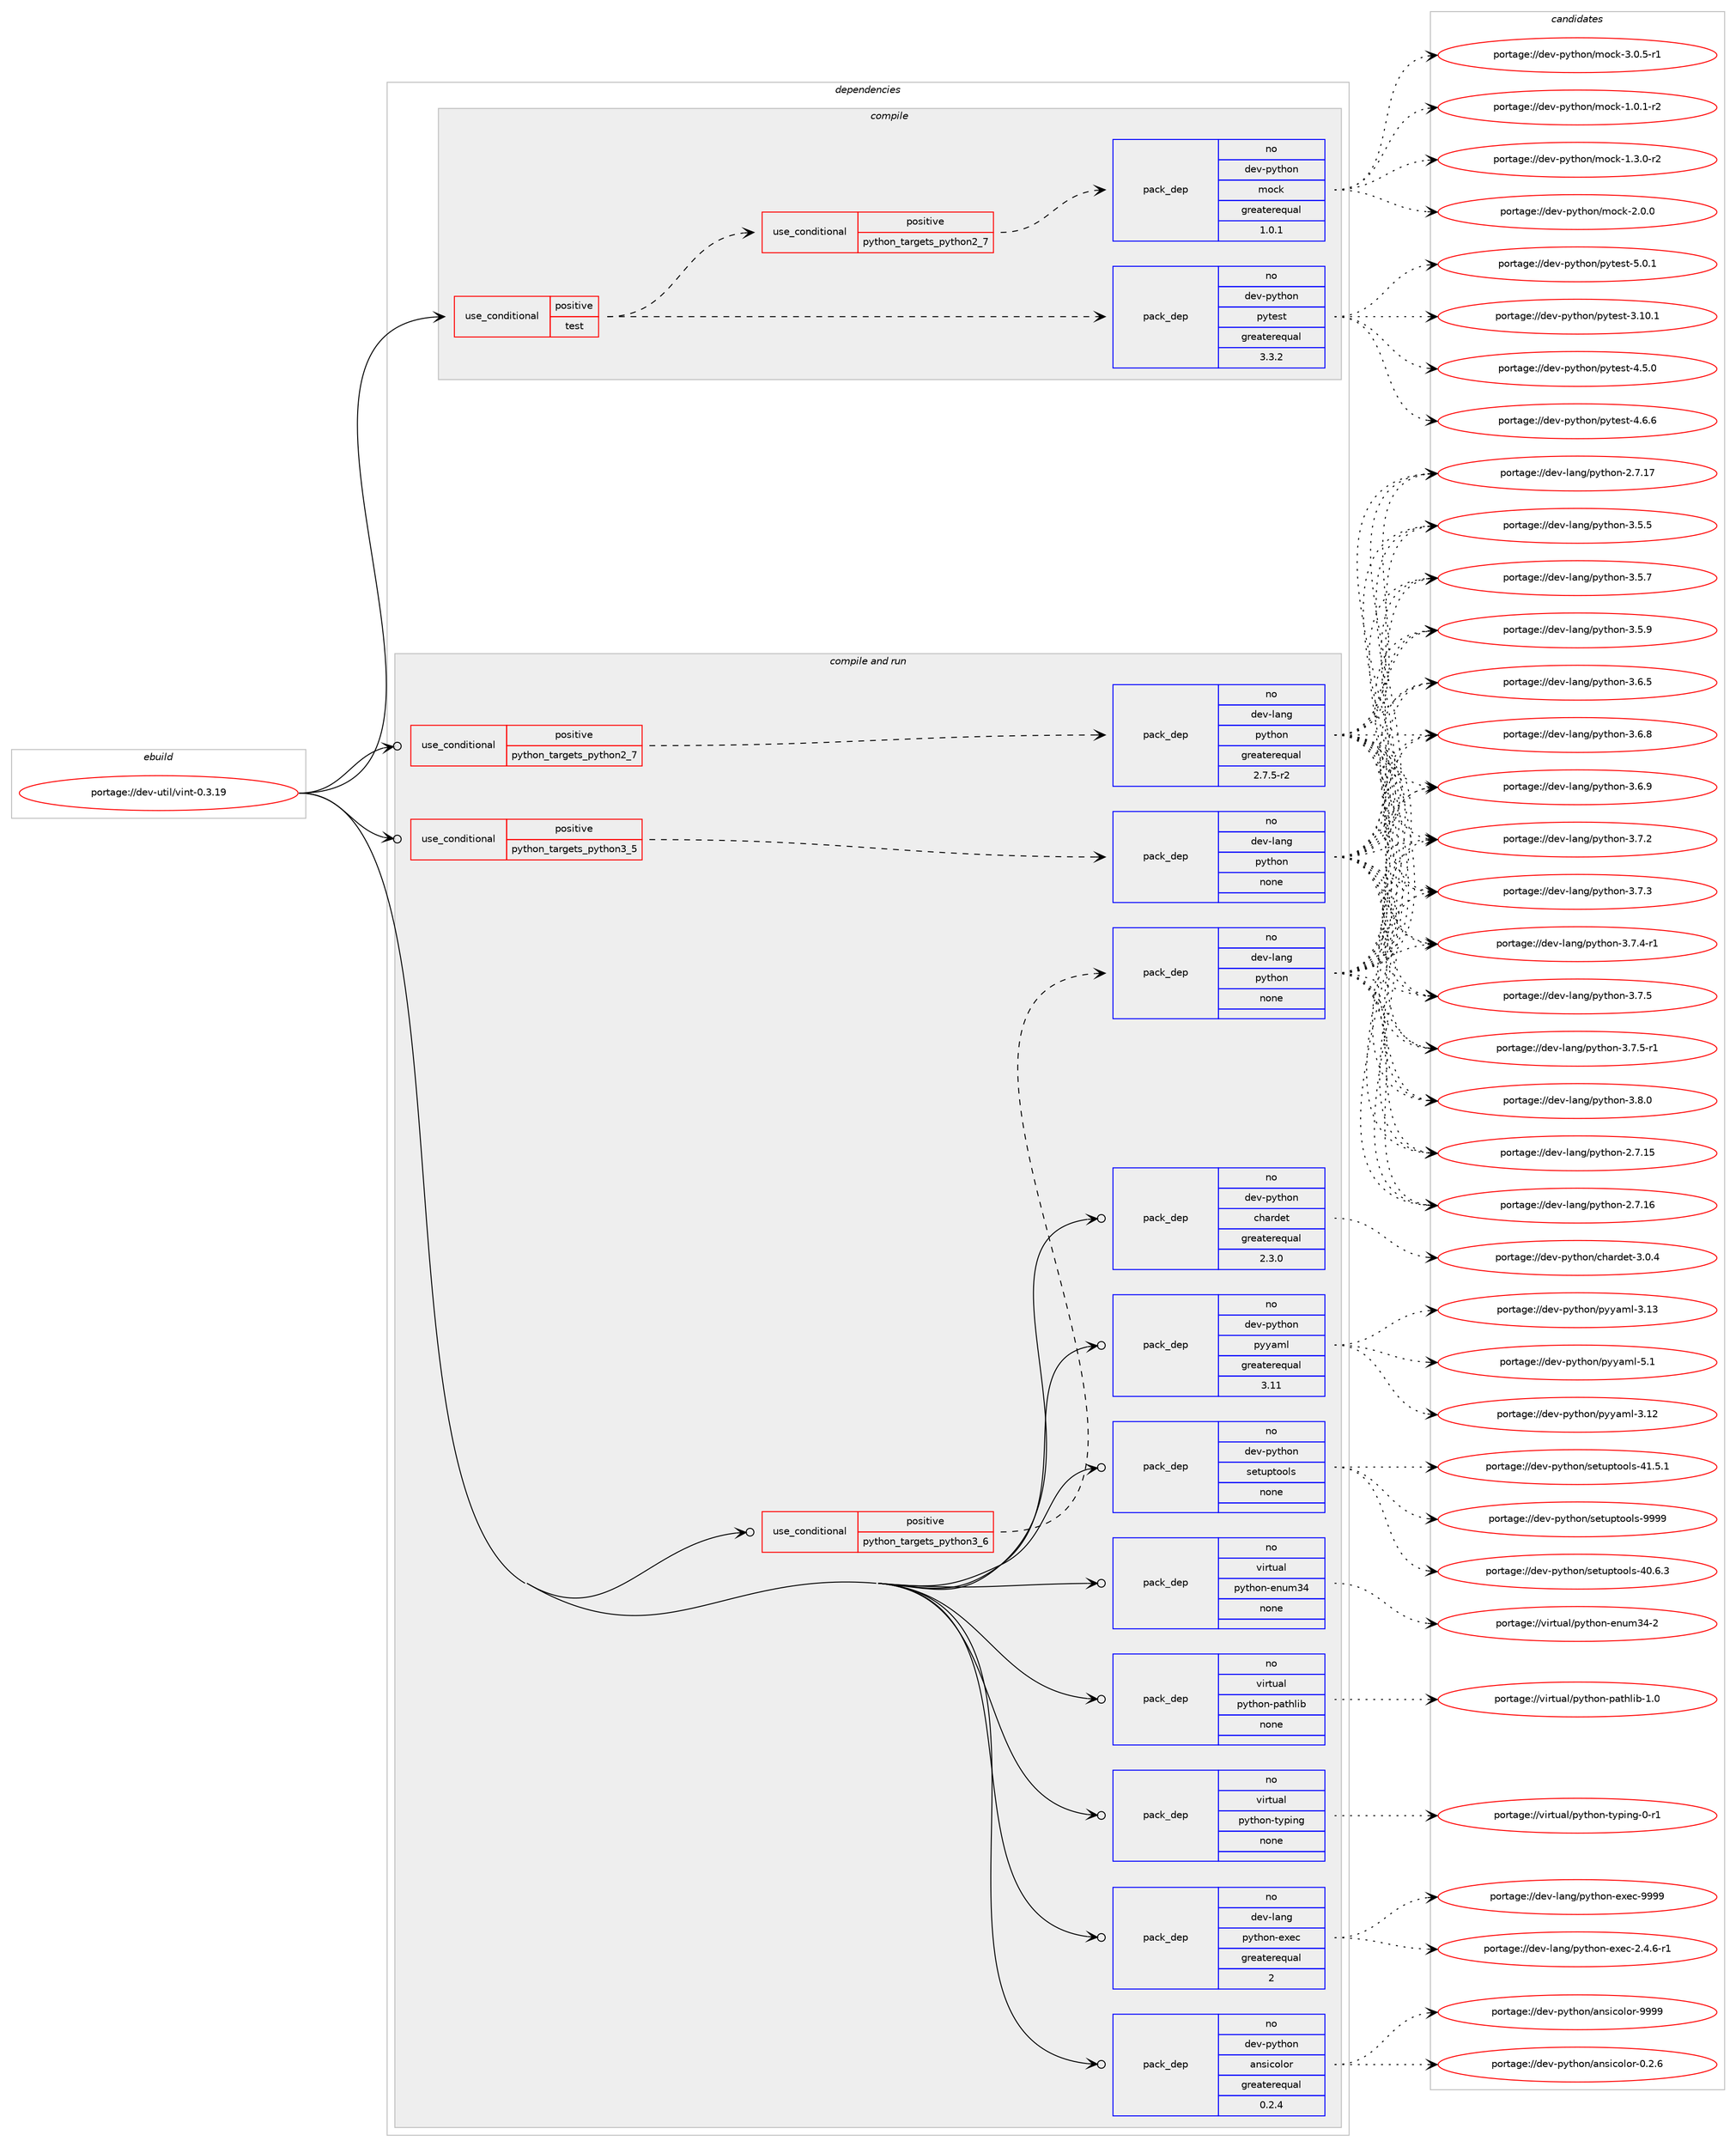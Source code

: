 digraph prolog {

# *************
# Graph options
# *************

newrank=true;
concentrate=true;
compound=true;
graph [rankdir=LR,fontname=Helvetica,fontsize=10,ranksep=1.5];#, ranksep=2.5, nodesep=0.2];
edge  [arrowhead=vee];
node  [fontname=Helvetica,fontsize=10];

# **********
# The ebuild
# **********

subgraph cluster_leftcol {
color=gray;
rank=same;
label=<<i>ebuild</i>>;
id [label="portage://dev-util/vint-0.3.19", color=red, width=4, href="../dev-util/vint-0.3.19.svg"];
}

# ****************
# The dependencies
# ****************

subgraph cluster_midcol {
color=gray;
label=<<i>dependencies</i>>;
subgraph cluster_compile {
fillcolor="#eeeeee";
style=filled;
label=<<i>compile</i>>;
subgraph cond72052 {
dependency266216 [label=<<TABLE BORDER="0" CELLBORDER="1" CELLSPACING="0" CELLPADDING="4"><TR><TD ROWSPAN="3" CELLPADDING="10">use_conditional</TD></TR><TR><TD>positive</TD></TR><TR><TD>test</TD></TR></TABLE>>, shape=none, color=red];
subgraph pack190427 {
dependency266217 [label=<<TABLE BORDER="0" CELLBORDER="1" CELLSPACING="0" CELLPADDING="4" WIDTH="220"><TR><TD ROWSPAN="6" CELLPADDING="30">pack_dep</TD></TR><TR><TD WIDTH="110">no</TD></TR><TR><TD>dev-python</TD></TR><TR><TD>pytest</TD></TR><TR><TD>greaterequal</TD></TR><TR><TD>3.3.2</TD></TR></TABLE>>, shape=none, color=blue];
}
dependency266216:e -> dependency266217:w [weight=20,style="dashed",arrowhead="vee"];
subgraph cond72053 {
dependency266218 [label=<<TABLE BORDER="0" CELLBORDER="1" CELLSPACING="0" CELLPADDING="4"><TR><TD ROWSPAN="3" CELLPADDING="10">use_conditional</TD></TR><TR><TD>positive</TD></TR><TR><TD>python_targets_python2_7</TD></TR></TABLE>>, shape=none, color=red];
subgraph pack190428 {
dependency266219 [label=<<TABLE BORDER="0" CELLBORDER="1" CELLSPACING="0" CELLPADDING="4" WIDTH="220"><TR><TD ROWSPAN="6" CELLPADDING="30">pack_dep</TD></TR><TR><TD WIDTH="110">no</TD></TR><TR><TD>dev-python</TD></TR><TR><TD>mock</TD></TR><TR><TD>greaterequal</TD></TR><TR><TD>1.0.1</TD></TR></TABLE>>, shape=none, color=blue];
}
dependency266218:e -> dependency266219:w [weight=20,style="dashed",arrowhead="vee"];
}
dependency266216:e -> dependency266218:w [weight=20,style="dashed",arrowhead="vee"];
}
id:e -> dependency266216:w [weight=20,style="solid",arrowhead="vee"];
}
subgraph cluster_compileandrun {
fillcolor="#eeeeee";
style=filled;
label=<<i>compile and run</i>>;
subgraph cond72054 {
dependency266220 [label=<<TABLE BORDER="0" CELLBORDER="1" CELLSPACING="0" CELLPADDING="4"><TR><TD ROWSPAN="3" CELLPADDING="10">use_conditional</TD></TR><TR><TD>positive</TD></TR><TR><TD>python_targets_python2_7</TD></TR></TABLE>>, shape=none, color=red];
subgraph pack190429 {
dependency266221 [label=<<TABLE BORDER="0" CELLBORDER="1" CELLSPACING="0" CELLPADDING="4" WIDTH="220"><TR><TD ROWSPAN="6" CELLPADDING="30">pack_dep</TD></TR><TR><TD WIDTH="110">no</TD></TR><TR><TD>dev-lang</TD></TR><TR><TD>python</TD></TR><TR><TD>greaterequal</TD></TR><TR><TD>2.7.5-r2</TD></TR></TABLE>>, shape=none, color=blue];
}
dependency266220:e -> dependency266221:w [weight=20,style="dashed",arrowhead="vee"];
}
id:e -> dependency266220:w [weight=20,style="solid",arrowhead="odotvee"];
subgraph cond72055 {
dependency266222 [label=<<TABLE BORDER="0" CELLBORDER="1" CELLSPACING="0" CELLPADDING="4"><TR><TD ROWSPAN="3" CELLPADDING="10">use_conditional</TD></TR><TR><TD>positive</TD></TR><TR><TD>python_targets_python3_5</TD></TR></TABLE>>, shape=none, color=red];
subgraph pack190430 {
dependency266223 [label=<<TABLE BORDER="0" CELLBORDER="1" CELLSPACING="0" CELLPADDING="4" WIDTH="220"><TR><TD ROWSPAN="6" CELLPADDING="30">pack_dep</TD></TR><TR><TD WIDTH="110">no</TD></TR><TR><TD>dev-lang</TD></TR><TR><TD>python</TD></TR><TR><TD>none</TD></TR><TR><TD></TD></TR></TABLE>>, shape=none, color=blue];
}
dependency266222:e -> dependency266223:w [weight=20,style="dashed",arrowhead="vee"];
}
id:e -> dependency266222:w [weight=20,style="solid",arrowhead="odotvee"];
subgraph cond72056 {
dependency266224 [label=<<TABLE BORDER="0" CELLBORDER="1" CELLSPACING="0" CELLPADDING="4"><TR><TD ROWSPAN="3" CELLPADDING="10">use_conditional</TD></TR><TR><TD>positive</TD></TR><TR><TD>python_targets_python3_6</TD></TR></TABLE>>, shape=none, color=red];
subgraph pack190431 {
dependency266225 [label=<<TABLE BORDER="0" CELLBORDER="1" CELLSPACING="0" CELLPADDING="4" WIDTH="220"><TR><TD ROWSPAN="6" CELLPADDING="30">pack_dep</TD></TR><TR><TD WIDTH="110">no</TD></TR><TR><TD>dev-lang</TD></TR><TR><TD>python</TD></TR><TR><TD>none</TD></TR><TR><TD></TD></TR></TABLE>>, shape=none, color=blue];
}
dependency266224:e -> dependency266225:w [weight=20,style="dashed",arrowhead="vee"];
}
id:e -> dependency266224:w [weight=20,style="solid",arrowhead="odotvee"];
subgraph pack190432 {
dependency266226 [label=<<TABLE BORDER="0" CELLBORDER="1" CELLSPACING="0" CELLPADDING="4" WIDTH="220"><TR><TD ROWSPAN="6" CELLPADDING="30">pack_dep</TD></TR><TR><TD WIDTH="110">no</TD></TR><TR><TD>dev-lang</TD></TR><TR><TD>python-exec</TD></TR><TR><TD>greaterequal</TD></TR><TR><TD>2</TD></TR></TABLE>>, shape=none, color=blue];
}
id:e -> dependency266226:w [weight=20,style="solid",arrowhead="odotvee"];
subgraph pack190433 {
dependency266227 [label=<<TABLE BORDER="0" CELLBORDER="1" CELLSPACING="0" CELLPADDING="4" WIDTH="220"><TR><TD ROWSPAN="6" CELLPADDING="30">pack_dep</TD></TR><TR><TD WIDTH="110">no</TD></TR><TR><TD>dev-python</TD></TR><TR><TD>ansicolor</TD></TR><TR><TD>greaterequal</TD></TR><TR><TD>0.2.4</TD></TR></TABLE>>, shape=none, color=blue];
}
id:e -> dependency266227:w [weight=20,style="solid",arrowhead="odotvee"];
subgraph pack190434 {
dependency266228 [label=<<TABLE BORDER="0" CELLBORDER="1" CELLSPACING="0" CELLPADDING="4" WIDTH="220"><TR><TD ROWSPAN="6" CELLPADDING="30">pack_dep</TD></TR><TR><TD WIDTH="110">no</TD></TR><TR><TD>dev-python</TD></TR><TR><TD>chardet</TD></TR><TR><TD>greaterequal</TD></TR><TR><TD>2.3.0</TD></TR></TABLE>>, shape=none, color=blue];
}
id:e -> dependency266228:w [weight=20,style="solid",arrowhead="odotvee"];
subgraph pack190435 {
dependency266229 [label=<<TABLE BORDER="0" CELLBORDER="1" CELLSPACING="0" CELLPADDING="4" WIDTH="220"><TR><TD ROWSPAN="6" CELLPADDING="30">pack_dep</TD></TR><TR><TD WIDTH="110">no</TD></TR><TR><TD>dev-python</TD></TR><TR><TD>pyyaml</TD></TR><TR><TD>greaterequal</TD></TR><TR><TD>3.11</TD></TR></TABLE>>, shape=none, color=blue];
}
id:e -> dependency266229:w [weight=20,style="solid",arrowhead="odotvee"];
subgraph pack190436 {
dependency266230 [label=<<TABLE BORDER="0" CELLBORDER="1" CELLSPACING="0" CELLPADDING="4" WIDTH="220"><TR><TD ROWSPAN="6" CELLPADDING="30">pack_dep</TD></TR><TR><TD WIDTH="110">no</TD></TR><TR><TD>dev-python</TD></TR><TR><TD>setuptools</TD></TR><TR><TD>none</TD></TR><TR><TD></TD></TR></TABLE>>, shape=none, color=blue];
}
id:e -> dependency266230:w [weight=20,style="solid",arrowhead="odotvee"];
subgraph pack190437 {
dependency266231 [label=<<TABLE BORDER="0" CELLBORDER="1" CELLSPACING="0" CELLPADDING="4" WIDTH="220"><TR><TD ROWSPAN="6" CELLPADDING="30">pack_dep</TD></TR><TR><TD WIDTH="110">no</TD></TR><TR><TD>virtual</TD></TR><TR><TD>python-enum34</TD></TR><TR><TD>none</TD></TR><TR><TD></TD></TR></TABLE>>, shape=none, color=blue];
}
id:e -> dependency266231:w [weight=20,style="solid",arrowhead="odotvee"];
subgraph pack190438 {
dependency266232 [label=<<TABLE BORDER="0" CELLBORDER="1" CELLSPACING="0" CELLPADDING="4" WIDTH="220"><TR><TD ROWSPAN="6" CELLPADDING="30">pack_dep</TD></TR><TR><TD WIDTH="110">no</TD></TR><TR><TD>virtual</TD></TR><TR><TD>python-pathlib</TD></TR><TR><TD>none</TD></TR><TR><TD></TD></TR></TABLE>>, shape=none, color=blue];
}
id:e -> dependency266232:w [weight=20,style="solid",arrowhead="odotvee"];
subgraph pack190439 {
dependency266233 [label=<<TABLE BORDER="0" CELLBORDER="1" CELLSPACING="0" CELLPADDING="4" WIDTH="220"><TR><TD ROWSPAN="6" CELLPADDING="30">pack_dep</TD></TR><TR><TD WIDTH="110">no</TD></TR><TR><TD>virtual</TD></TR><TR><TD>python-typing</TD></TR><TR><TD>none</TD></TR><TR><TD></TD></TR></TABLE>>, shape=none, color=blue];
}
id:e -> dependency266233:w [weight=20,style="solid",arrowhead="odotvee"];
}
subgraph cluster_run {
fillcolor="#eeeeee";
style=filled;
label=<<i>run</i>>;
}
}

# **************
# The candidates
# **************

subgraph cluster_choices {
rank=same;
color=gray;
label=<<i>candidates</i>>;

subgraph choice190427 {
color=black;
nodesep=1;
choiceportage100101118451121211161041111104711212111610111511645514649484649 [label="portage://dev-python/pytest-3.10.1", color=red, width=4,href="../dev-python/pytest-3.10.1.svg"];
choiceportage1001011184511212111610411111047112121116101115116455246534648 [label="portage://dev-python/pytest-4.5.0", color=red, width=4,href="../dev-python/pytest-4.5.0.svg"];
choiceportage1001011184511212111610411111047112121116101115116455246544654 [label="portage://dev-python/pytest-4.6.6", color=red, width=4,href="../dev-python/pytest-4.6.6.svg"];
choiceportage1001011184511212111610411111047112121116101115116455346484649 [label="portage://dev-python/pytest-5.0.1", color=red, width=4,href="../dev-python/pytest-5.0.1.svg"];
dependency266217:e -> choiceportage100101118451121211161041111104711212111610111511645514649484649:w [style=dotted,weight="100"];
dependency266217:e -> choiceportage1001011184511212111610411111047112121116101115116455246534648:w [style=dotted,weight="100"];
dependency266217:e -> choiceportage1001011184511212111610411111047112121116101115116455246544654:w [style=dotted,weight="100"];
dependency266217:e -> choiceportage1001011184511212111610411111047112121116101115116455346484649:w [style=dotted,weight="100"];
}
subgraph choice190428 {
color=black;
nodesep=1;
choiceportage1001011184511212111610411111047109111991074549464846494511450 [label="portage://dev-python/mock-1.0.1-r2", color=red, width=4,href="../dev-python/mock-1.0.1-r2.svg"];
choiceportage1001011184511212111610411111047109111991074549465146484511450 [label="portage://dev-python/mock-1.3.0-r2", color=red, width=4,href="../dev-python/mock-1.3.0-r2.svg"];
choiceportage100101118451121211161041111104710911199107455046484648 [label="portage://dev-python/mock-2.0.0", color=red, width=4,href="../dev-python/mock-2.0.0.svg"];
choiceportage1001011184511212111610411111047109111991074551464846534511449 [label="portage://dev-python/mock-3.0.5-r1", color=red, width=4,href="../dev-python/mock-3.0.5-r1.svg"];
dependency266219:e -> choiceportage1001011184511212111610411111047109111991074549464846494511450:w [style=dotted,weight="100"];
dependency266219:e -> choiceportage1001011184511212111610411111047109111991074549465146484511450:w [style=dotted,weight="100"];
dependency266219:e -> choiceportage100101118451121211161041111104710911199107455046484648:w [style=dotted,weight="100"];
dependency266219:e -> choiceportage1001011184511212111610411111047109111991074551464846534511449:w [style=dotted,weight="100"];
}
subgraph choice190429 {
color=black;
nodesep=1;
choiceportage10010111845108971101034711212111610411111045504655464953 [label="portage://dev-lang/python-2.7.15", color=red, width=4,href="../dev-lang/python-2.7.15.svg"];
choiceportage10010111845108971101034711212111610411111045504655464954 [label="portage://dev-lang/python-2.7.16", color=red, width=4,href="../dev-lang/python-2.7.16.svg"];
choiceportage10010111845108971101034711212111610411111045504655464955 [label="portage://dev-lang/python-2.7.17", color=red, width=4,href="../dev-lang/python-2.7.17.svg"];
choiceportage100101118451089711010347112121116104111110455146534653 [label="portage://dev-lang/python-3.5.5", color=red, width=4,href="../dev-lang/python-3.5.5.svg"];
choiceportage100101118451089711010347112121116104111110455146534655 [label="portage://dev-lang/python-3.5.7", color=red, width=4,href="../dev-lang/python-3.5.7.svg"];
choiceportage100101118451089711010347112121116104111110455146534657 [label="portage://dev-lang/python-3.5.9", color=red, width=4,href="../dev-lang/python-3.5.9.svg"];
choiceportage100101118451089711010347112121116104111110455146544653 [label="portage://dev-lang/python-3.6.5", color=red, width=4,href="../dev-lang/python-3.6.5.svg"];
choiceportage100101118451089711010347112121116104111110455146544656 [label="portage://dev-lang/python-3.6.8", color=red, width=4,href="../dev-lang/python-3.6.8.svg"];
choiceportage100101118451089711010347112121116104111110455146544657 [label="portage://dev-lang/python-3.6.9", color=red, width=4,href="../dev-lang/python-3.6.9.svg"];
choiceportage100101118451089711010347112121116104111110455146554650 [label="portage://dev-lang/python-3.7.2", color=red, width=4,href="../dev-lang/python-3.7.2.svg"];
choiceportage100101118451089711010347112121116104111110455146554651 [label="portage://dev-lang/python-3.7.3", color=red, width=4,href="../dev-lang/python-3.7.3.svg"];
choiceportage1001011184510897110103471121211161041111104551465546524511449 [label="portage://dev-lang/python-3.7.4-r1", color=red, width=4,href="../dev-lang/python-3.7.4-r1.svg"];
choiceportage100101118451089711010347112121116104111110455146554653 [label="portage://dev-lang/python-3.7.5", color=red, width=4,href="../dev-lang/python-3.7.5.svg"];
choiceportage1001011184510897110103471121211161041111104551465546534511449 [label="portage://dev-lang/python-3.7.5-r1", color=red, width=4,href="../dev-lang/python-3.7.5-r1.svg"];
choiceportage100101118451089711010347112121116104111110455146564648 [label="portage://dev-lang/python-3.8.0", color=red, width=4,href="../dev-lang/python-3.8.0.svg"];
dependency266221:e -> choiceportage10010111845108971101034711212111610411111045504655464953:w [style=dotted,weight="100"];
dependency266221:e -> choiceportage10010111845108971101034711212111610411111045504655464954:w [style=dotted,weight="100"];
dependency266221:e -> choiceportage10010111845108971101034711212111610411111045504655464955:w [style=dotted,weight="100"];
dependency266221:e -> choiceportage100101118451089711010347112121116104111110455146534653:w [style=dotted,weight="100"];
dependency266221:e -> choiceportage100101118451089711010347112121116104111110455146534655:w [style=dotted,weight="100"];
dependency266221:e -> choiceportage100101118451089711010347112121116104111110455146534657:w [style=dotted,weight="100"];
dependency266221:e -> choiceportage100101118451089711010347112121116104111110455146544653:w [style=dotted,weight="100"];
dependency266221:e -> choiceportage100101118451089711010347112121116104111110455146544656:w [style=dotted,weight="100"];
dependency266221:e -> choiceportage100101118451089711010347112121116104111110455146544657:w [style=dotted,weight="100"];
dependency266221:e -> choiceportage100101118451089711010347112121116104111110455146554650:w [style=dotted,weight="100"];
dependency266221:e -> choiceportage100101118451089711010347112121116104111110455146554651:w [style=dotted,weight="100"];
dependency266221:e -> choiceportage1001011184510897110103471121211161041111104551465546524511449:w [style=dotted,weight="100"];
dependency266221:e -> choiceportage100101118451089711010347112121116104111110455146554653:w [style=dotted,weight="100"];
dependency266221:e -> choiceportage1001011184510897110103471121211161041111104551465546534511449:w [style=dotted,weight="100"];
dependency266221:e -> choiceportage100101118451089711010347112121116104111110455146564648:w [style=dotted,weight="100"];
}
subgraph choice190430 {
color=black;
nodesep=1;
choiceportage10010111845108971101034711212111610411111045504655464953 [label="portage://dev-lang/python-2.7.15", color=red, width=4,href="../dev-lang/python-2.7.15.svg"];
choiceportage10010111845108971101034711212111610411111045504655464954 [label="portage://dev-lang/python-2.7.16", color=red, width=4,href="../dev-lang/python-2.7.16.svg"];
choiceportage10010111845108971101034711212111610411111045504655464955 [label="portage://dev-lang/python-2.7.17", color=red, width=4,href="../dev-lang/python-2.7.17.svg"];
choiceportage100101118451089711010347112121116104111110455146534653 [label="portage://dev-lang/python-3.5.5", color=red, width=4,href="../dev-lang/python-3.5.5.svg"];
choiceportage100101118451089711010347112121116104111110455146534655 [label="portage://dev-lang/python-3.5.7", color=red, width=4,href="../dev-lang/python-3.5.7.svg"];
choiceportage100101118451089711010347112121116104111110455146534657 [label="portage://dev-lang/python-3.5.9", color=red, width=4,href="../dev-lang/python-3.5.9.svg"];
choiceportage100101118451089711010347112121116104111110455146544653 [label="portage://dev-lang/python-3.6.5", color=red, width=4,href="../dev-lang/python-3.6.5.svg"];
choiceportage100101118451089711010347112121116104111110455146544656 [label="portage://dev-lang/python-3.6.8", color=red, width=4,href="../dev-lang/python-3.6.8.svg"];
choiceportage100101118451089711010347112121116104111110455146544657 [label="portage://dev-lang/python-3.6.9", color=red, width=4,href="../dev-lang/python-3.6.9.svg"];
choiceportage100101118451089711010347112121116104111110455146554650 [label="portage://dev-lang/python-3.7.2", color=red, width=4,href="../dev-lang/python-3.7.2.svg"];
choiceportage100101118451089711010347112121116104111110455146554651 [label="portage://dev-lang/python-3.7.3", color=red, width=4,href="../dev-lang/python-3.7.3.svg"];
choiceportage1001011184510897110103471121211161041111104551465546524511449 [label="portage://dev-lang/python-3.7.4-r1", color=red, width=4,href="../dev-lang/python-3.7.4-r1.svg"];
choiceportage100101118451089711010347112121116104111110455146554653 [label="portage://dev-lang/python-3.7.5", color=red, width=4,href="../dev-lang/python-3.7.5.svg"];
choiceportage1001011184510897110103471121211161041111104551465546534511449 [label="portage://dev-lang/python-3.7.5-r1", color=red, width=4,href="../dev-lang/python-3.7.5-r1.svg"];
choiceportage100101118451089711010347112121116104111110455146564648 [label="portage://dev-lang/python-3.8.0", color=red, width=4,href="../dev-lang/python-3.8.0.svg"];
dependency266223:e -> choiceportage10010111845108971101034711212111610411111045504655464953:w [style=dotted,weight="100"];
dependency266223:e -> choiceportage10010111845108971101034711212111610411111045504655464954:w [style=dotted,weight="100"];
dependency266223:e -> choiceportage10010111845108971101034711212111610411111045504655464955:w [style=dotted,weight="100"];
dependency266223:e -> choiceportage100101118451089711010347112121116104111110455146534653:w [style=dotted,weight="100"];
dependency266223:e -> choiceportage100101118451089711010347112121116104111110455146534655:w [style=dotted,weight="100"];
dependency266223:e -> choiceportage100101118451089711010347112121116104111110455146534657:w [style=dotted,weight="100"];
dependency266223:e -> choiceportage100101118451089711010347112121116104111110455146544653:w [style=dotted,weight="100"];
dependency266223:e -> choiceportage100101118451089711010347112121116104111110455146544656:w [style=dotted,weight="100"];
dependency266223:e -> choiceportage100101118451089711010347112121116104111110455146544657:w [style=dotted,weight="100"];
dependency266223:e -> choiceportage100101118451089711010347112121116104111110455146554650:w [style=dotted,weight="100"];
dependency266223:e -> choiceportage100101118451089711010347112121116104111110455146554651:w [style=dotted,weight="100"];
dependency266223:e -> choiceportage1001011184510897110103471121211161041111104551465546524511449:w [style=dotted,weight="100"];
dependency266223:e -> choiceportage100101118451089711010347112121116104111110455146554653:w [style=dotted,weight="100"];
dependency266223:e -> choiceportage1001011184510897110103471121211161041111104551465546534511449:w [style=dotted,weight="100"];
dependency266223:e -> choiceportage100101118451089711010347112121116104111110455146564648:w [style=dotted,weight="100"];
}
subgraph choice190431 {
color=black;
nodesep=1;
choiceportage10010111845108971101034711212111610411111045504655464953 [label="portage://dev-lang/python-2.7.15", color=red, width=4,href="../dev-lang/python-2.7.15.svg"];
choiceportage10010111845108971101034711212111610411111045504655464954 [label="portage://dev-lang/python-2.7.16", color=red, width=4,href="../dev-lang/python-2.7.16.svg"];
choiceportage10010111845108971101034711212111610411111045504655464955 [label="portage://dev-lang/python-2.7.17", color=red, width=4,href="../dev-lang/python-2.7.17.svg"];
choiceportage100101118451089711010347112121116104111110455146534653 [label="portage://dev-lang/python-3.5.5", color=red, width=4,href="../dev-lang/python-3.5.5.svg"];
choiceportage100101118451089711010347112121116104111110455146534655 [label="portage://dev-lang/python-3.5.7", color=red, width=4,href="../dev-lang/python-3.5.7.svg"];
choiceportage100101118451089711010347112121116104111110455146534657 [label="portage://dev-lang/python-3.5.9", color=red, width=4,href="../dev-lang/python-3.5.9.svg"];
choiceportage100101118451089711010347112121116104111110455146544653 [label="portage://dev-lang/python-3.6.5", color=red, width=4,href="../dev-lang/python-3.6.5.svg"];
choiceportage100101118451089711010347112121116104111110455146544656 [label="portage://dev-lang/python-3.6.8", color=red, width=4,href="../dev-lang/python-3.6.8.svg"];
choiceportage100101118451089711010347112121116104111110455146544657 [label="portage://dev-lang/python-3.6.9", color=red, width=4,href="../dev-lang/python-3.6.9.svg"];
choiceportage100101118451089711010347112121116104111110455146554650 [label="portage://dev-lang/python-3.7.2", color=red, width=4,href="../dev-lang/python-3.7.2.svg"];
choiceportage100101118451089711010347112121116104111110455146554651 [label="portage://dev-lang/python-3.7.3", color=red, width=4,href="../dev-lang/python-3.7.3.svg"];
choiceportage1001011184510897110103471121211161041111104551465546524511449 [label="portage://dev-lang/python-3.7.4-r1", color=red, width=4,href="../dev-lang/python-3.7.4-r1.svg"];
choiceportage100101118451089711010347112121116104111110455146554653 [label="portage://dev-lang/python-3.7.5", color=red, width=4,href="../dev-lang/python-3.7.5.svg"];
choiceportage1001011184510897110103471121211161041111104551465546534511449 [label="portage://dev-lang/python-3.7.5-r1", color=red, width=4,href="../dev-lang/python-3.7.5-r1.svg"];
choiceportage100101118451089711010347112121116104111110455146564648 [label="portage://dev-lang/python-3.8.0", color=red, width=4,href="../dev-lang/python-3.8.0.svg"];
dependency266225:e -> choiceportage10010111845108971101034711212111610411111045504655464953:w [style=dotted,weight="100"];
dependency266225:e -> choiceportage10010111845108971101034711212111610411111045504655464954:w [style=dotted,weight="100"];
dependency266225:e -> choiceportage10010111845108971101034711212111610411111045504655464955:w [style=dotted,weight="100"];
dependency266225:e -> choiceportage100101118451089711010347112121116104111110455146534653:w [style=dotted,weight="100"];
dependency266225:e -> choiceportage100101118451089711010347112121116104111110455146534655:w [style=dotted,weight="100"];
dependency266225:e -> choiceportage100101118451089711010347112121116104111110455146534657:w [style=dotted,weight="100"];
dependency266225:e -> choiceportage100101118451089711010347112121116104111110455146544653:w [style=dotted,weight="100"];
dependency266225:e -> choiceportage100101118451089711010347112121116104111110455146544656:w [style=dotted,weight="100"];
dependency266225:e -> choiceportage100101118451089711010347112121116104111110455146544657:w [style=dotted,weight="100"];
dependency266225:e -> choiceportage100101118451089711010347112121116104111110455146554650:w [style=dotted,weight="100"];
dependency266225:e -> choiceportage100101118451089711010347112121116104111110455146554651:w [style=dotted,weight="100"];
dependency266225:e -> choiceportage1001011184510897110103471121211161041111104551465546524511449:w [style=dotted,weight="100"];
dependency266225:e -> choiceportage100101118451089711010347112121116104111110455146554653:w [style=dotted,weight="100"];
dependency266225:e -> choiceportage1001011184510897110103471121211161041111104551465546534511449:w [style=dotted,weight="100"];
dependency266225:e -> choiceportage100101118451089711010347112121116104111110455146564648:w [style=dotted,weight="100"];
}
subgraph choice190432 {
color=black;
nodesep=1;
choiceportage10010111845108971101034711212111610411111045101120101994550465246544511449 [label="portage://dev-lang/python-exec-2.4.6-r1", color=red, width=4,href="../dev-lang/python-exec-2.4.6-r1.svg"];
choiceportage10010111845108971101034711212111610411111045101120101994557575757 [label="portage://dev-lang/python-exec-9999", color=red, width=4,href="../dev-lang/python-exec-9999.svg"];
dependency266226:e -> choiceportage10010111845108971101034711212111610411111045101120101994550465246544511449:w [style=dotted,weight="100"];
dependency266226:e -> choiceportage10010111845108971101034711212111610411111045101120101994557575757:w [style=dotted,weight="100"];
}
subgraph choice190433 {
color=black;
nodesep=1;
choiceportage10010111845112121116104111110479711011510599111108111114454846504654 [label="portage://dev-python/ansicolor-0.2.6", color=red, width=4,href="../dev-python/ansicolor-0.2.6.svg"];
choiceportage100101118451121211161041111104797110115105991111081111144557575757 [label="portage://dev-python/ansicolor-9999", color=red, width=4,href="../dev-python/ansicolor-9999.svg"];
dependency266227:e -> choiceportage10010111845112121116104111110479711011510599111108111114454846504654:w [style=dotted,weight="100"];
dependency266227:e -> choiceportage100101118451121211161041111104797110115105991111081111144557575757:w [style=dotted,weight="100"];
}
subgraph choice190434 {
color=black;
nodesep=1;
choiceportage10010111845112121116104111110479910497114100101116455146484652 [label="portage://dev-python/chardet-3.0.4", color=red, width=4,href="../dev-python/chardet-3.0.4.svg"];
dependency266228:e -> choiceportage10010111845112121116104111110479910497114100101116455146484652:w [style=dotted,weight="100"];
}
subgraph choice190435 {
color=black;
nodesep=1;
choiceportage1001011184511212111610411111047112121121971091084551464950 [label="portage://dev-python/pyyaml-3.12", color=red, width=4,href="../dev-python/pyyaml-3.12.svg"];
choiceportage1001011184511212111610411111047112121121971091084551464951 [label="portage://dev-python/pyyaml-3.13", color=red, width=4,href="../dev-python/pyyaml-3.13.svg"];
choiceportage10010111845112121116104111110471121211219710910845534649 [label="portage://dev-python/pyyaml-5.1", color=red, width=4,href="../dev-python/pyyaml-5.1.svg"];
dependency266229:e -> choiceportage1001011184511212111610411111047112121121971091084551464950:w [style=dotted,weight="100"];
dependency266229:e -> choiceportage1001011184511212111610411111047112121121971091084551464951:w [style=dotted,weight="100"];
dependency266229:e -> choiceportage10010111845112121116104111110471121211219710910845534649:w [style=dotted,weight="100"];
}
subgraph choice190436 {
color=black;
nodesep=1;
choiceportage100101118451121211161041111104711510111611711211611111110811545524846544651 [label="portage://dev-python/setuptools-40.6.3", color=red, width=4,href="../dev-python/setuptools-40.6.3.svg"];
choiceportage100101118451121211161041111104711510111611711211611111110811545524946534649 [label="portage://dev-python/setuptools-41.5.1", color=red, width=4,href="../dev-python/setuptools-41.5.1.svg"];
choiceportage10010111845112121116104111110471151011161171121161111111081154557575757 [label="portage://dev-python/setuptools-9999", color=red, width=4,href="../dev-python/setuptools-9999.svg"];
dependency266230:e -> choiceportage100101118451121211161041111104711510111611711211611111110811545524846544651:w [style=dotted,weight="100"];
dependency266230:e -> choiceportage100101118451121211161041111104711510111611711211611111110811545524946534649:w [style=dotted,weight="100"];
dependency266230:e -> choiceportage10010111845112121116104111110471151011161171121161111111081154557575757:w [style=dotted,weight="100"];
}
subgraph choice190437 {
color=black;
nodesep=1;
choiceportage11810511411611797108471121211161041111104510111011710951524550 [label="portage://virtual/python-enum34-2", color=red, width=4,href="../virtual/python-enum34-2.svg"];
dependency266231:e -> choiceportage11810511411611797108471121211161041111104510111011710951524550:w [style=dotted,weight="100"];
}
subgraph choice190438 {
color=black;
nodesep=1;
choiceportage118105114116117971084711212111610411111045112971161041081059845494648 [label="portage://virtual/python-pathlib-1.0", color=red, width=4,href="../virtual/python-pathlib-1.0.svg"];
dependency266232:e -> choiceportage118105114116117971084711212111610411111045112971161041081059845494648:w [style=dotted,weight="100"];
}
subgraph choice190439 {
color=black;
nodesep=1;
choiceportage11810511411611797108471121211161041111104511612111210511010345484511449 [label="portage://virtual/python-typing-0-r1", color=red, width=4,href="../virtual/python-typing-0-r1.svg"];
dependency266233:e -> choiceportage11810511411611797108471121211161041111104511612111210511010345484511449:w [style=dotted,weight="100"];
}
}

}
